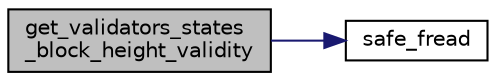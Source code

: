 digraph "get_validators_states_block_height_validity"
{
 // LATEX_PDF_SIZE
  edge [fontname="Helvetica",fontsize="10",labelfontname="Helvetica",labelfontsize="10"];
  node [fontname="Helvetica",fontsize="10",shape=record];
  rankdir="LR";
  Node1 [label="get_validators_states\l_block_height_validity",height=0.2,width=0.4,color="black", fillcolor="grey75", style="filled", fontcolor="black",tooltip="Get the validators states block height validity (parse 'validators.state')"];
  Node1 -> Node2 [color="midnightblue",fontsize="10",style="solid",fontname="Helvetica"];
  Node2 [label="safe_fread",height=0.2,width=0.4,color="black", fillcolor="white", style="filled",URL="$safe_8h.html#ac4bf776335d7193068afa656b91a8827",tooltip="Calls 'fread' but safely !"];
}
